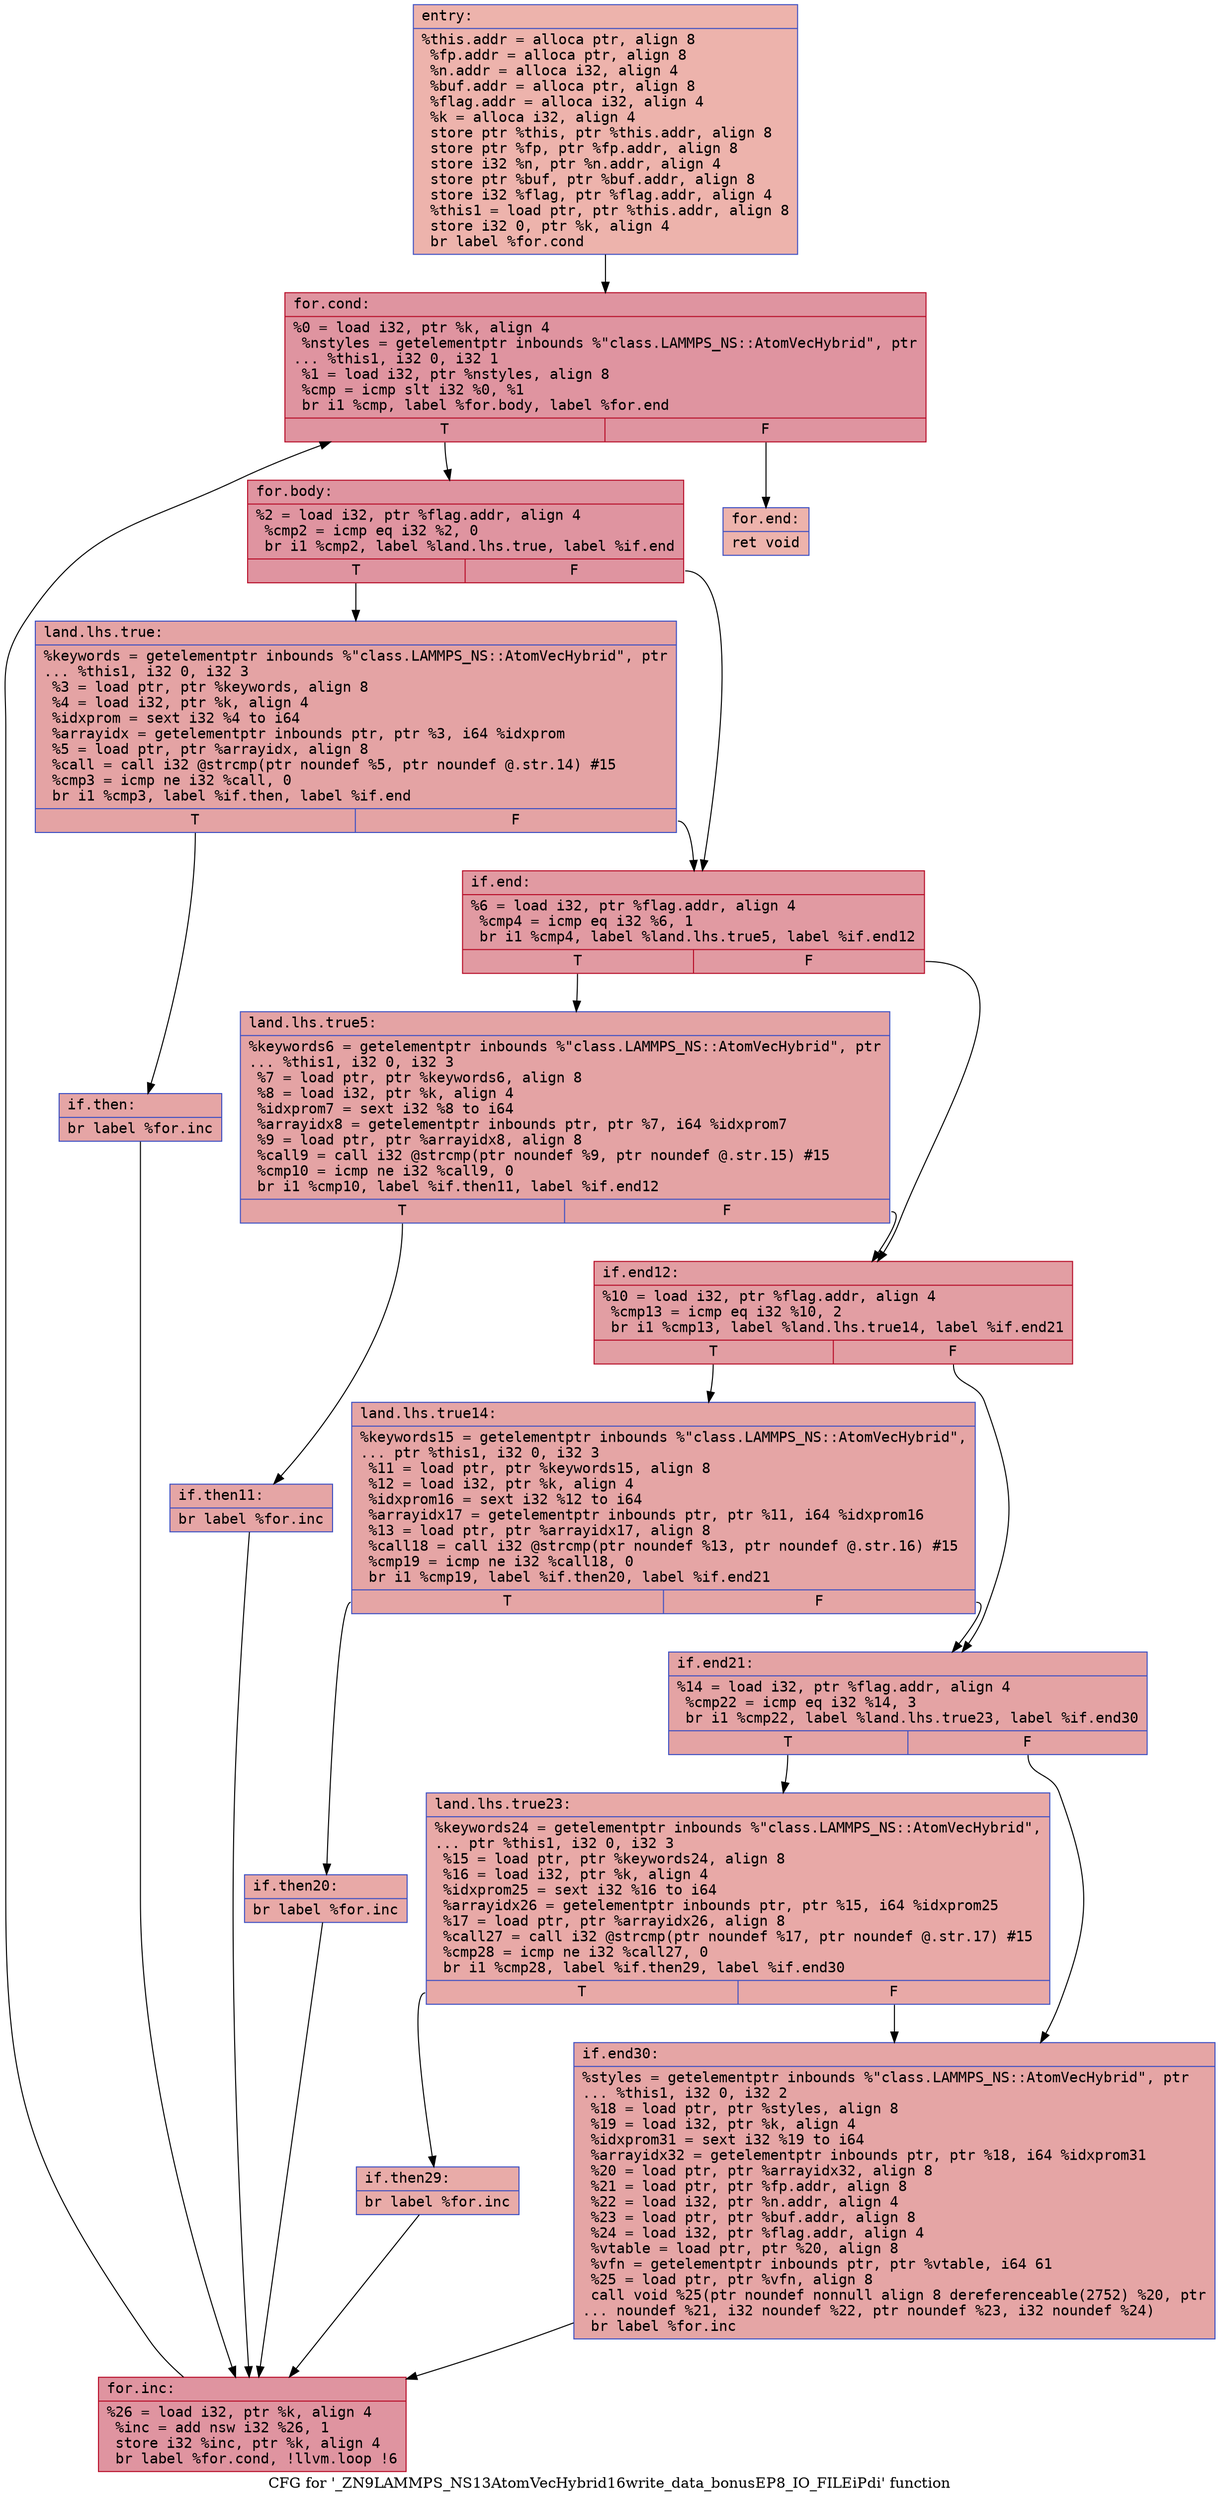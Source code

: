 digraph "CFG for '_ZN9LAMMPS_NS13AtomVecHybrid16write_data_bonusEP8_IO_FILEiPdi' function" {
	label="CFG for '_ZN9LAMMPS_NS13AtomVecHybrid16write_data_bonusEP8_IO_FILEiPdi' function";

	Node0x557e2afa4db0 [shape=record,color="#3d50c3ff", style=filled, fillcolor="#d6524470" fontname="Courier",label="{entry:\l|  %this.addr = alloca ptr, align 8\l  %fp.addr = alloca ptr, align 8\l  %n.addr = alloca i32, align 4\l  %buf.addr = alloca ptr, align 8\l  %flag.addr = alloca i32, align 4\l  %k = alloca i32, align 4\l  store ptr %this, ptr %this.addr, align 8\l  store ptr %fp, ptr %fp.addr, align 8\l  store i32 %n, ptr %n.addr, align 4\l  store ptr %buf, ptr %buf.addr, align 8\l  store i32 %flag, ptr %flag.addr, align 4\l  %this1 = load ptr, ptr %this.addr, align 8\l  store i32 0, ptr %k, align 4\l  br label %for.cond\l}"];
	Node0x557e2afa4db0 -> Node0x557e2afa4e40[tooltip="entry -> for.cond\nProbability 100.00%" ];
	Node0x557e2afa4e40 [shape=record,color="#b70d28ff", style=filled, fillcolor="#b70d2870" fontname="Courier",label="{for.cond:\l|  %0 = load i32, ptr %k, align 4\l  %nstyles = getelementptr inbounds %\"class.LAMMPS_NS::AtomVecHybrid\", ptr\l... %this1, i32 0, i32 1\l  %1 = load i32, ptr %nstyles, align 8\l  %cmp = icmp slt i32 %0, %1\l  br i1 %cmp, label %for.body, label %for.end\l|{<s0>T|<s1>F}}"];
	Node0x557e2afa4e40:s0 -> Node0x557e2afa5d20[tooltip="for.cond -> for.body\nProbability 96.88%" ];
	Node0x557e2afa4e40:s1 -> Node0x557e2afa5da0[tooltip="for.cond -> for.end\nProbability 3.12%" ];
	Node0x557e2afa5d20 [shape=record,color="#b70d28ff", style=filled, fillcolor="#b70d2870" fontname="Courier",label="{for.body:\l|  %2 = load i32, ptr %flag.addr, align 4\l  %cmp2 = icmp eq i32 %2, 0\l  br i1 %cmp2, label %land.lhs.true, label %if.end\l|{<s0>T|<s1>F}}"];
	Node0x557e2afa5d20:s0 -> Node0x557e2afa5ff0[tooltip="for.body -> land.lhs.true\nProbability 37.50%" ];
	Node0x557e2afa5d20:s1 -> Node0x557e2afa6070[tooltip="for.body -> if.end\nProbability 62.50%" ];
	Node0x557e2afa5ff0 [shape=record,color="#3d50c3ff", style=filled, fillcolor="#c32e3170" fontname="Courier",label="{land.lhs.true:\l|  %keywords = getelementptr inbounds %\"class.LAMMPS_NS::AtomVecHybrid\", ptr\l... %this1, i32 0, i32 3\l  %3 = load ptr, ptr %keywords, align 8\l  %4 = load i32, ptr %k, align 4\l  %idxprom = sext i32 %4 to i64\l  %arrayidx = getelementptr inbounds ptr, ptr %3, i64 %idxprom\l  %5 = load ptr, ptr %arrayidx, align 8\l  %call = call i32 @strcmp(ptr noundef %5, ptr noundef @.str.14) #15\l  %cmp3 = icmp ne i32 %call, 0\l  br i1 %cmp3, label %if.then, label %if.end\l|{<s0>T|<s1>F}}"];
	Node0x557e2afa5ff0:s0 -> Node0x557e2afa5840[tooltip="land.lhs.true -> if.then\nProbability 62.50%" ];
	Node0x557e2afa5ff0:s1 -> Node0x557e2afa6070[tooltip="land.lhs.true -> if.end\nProbability 37.50%" ];
	Node0x557e2afa5840 [shape=record,color="#3d50c3ff", style=filled, fillcolor="#c5333470" fontname="Courier",label="{if.then:\l|  br label %for.inc\l}"];
	Node0x557e2afa5840 -> Node0x557e2afa58b0[tooltip="if.then -> for.inc\nProbability 100.00%" ];
	Node0x557e2afa6070 [shape=record,color="#b70d28ff", style=filled, fillcolor="#bb1b2c70" fontname="Courier",label="{if.end:\l|  %6 = load i32, ptr %flag.addr, align 4\l  %cmp4 = icmp eq i32 %6, 1\l  br i1 %cmp4, label %land.lhs.true5, label %if.end12\l|{<s0>T|<s1>F}}"];
	Node0x557e2afa6070:s0 -> Node0x557e2afa6c20[tooltip="if.end -> land.lhs.true5\nProbability 50.00%" ];
	Node0x557e2afa6070:s1 -> Node0x557e2afa6ca0[tooltip="if.end -> if.end12\nProbability 50.00%" ];
	Node0x557e2afa6c20 [shape=record,color="#3d50c3ff", style=filled, fillcolor="#c32e3170" fontname="Courier",label="{land.lhs.true5:\l|  %keywords6 = getelementptr inbounds %\"class.LAMMPS_NS::AtomVecHybrid\", ptr\l... %this1, i32 0, i32 3\l  %7 = load ptr, ptr %keywords6, align 8\l  %8 = load i32, ptr %k, align 4\l  %idxprom7 = sext i32 %8 to i64\l  %arrayidx8 = getelementptr inbounds ptr, ptr %7, i64 %idxprom7\l  %9 = load ptr, ptr %arrayidx8, align 8\l  %call9 = call i32 @strcmp(ptr noundef %9, ptr noundef @.str.15) #15\l  %cmp10 = icmp ne i32 %call9, 0\l  br i1 %cmp10, label %if.then11, label %if.end12\l|{<s0>T|<s1>F}}"];
	Node0x557e2afa6c20:s0 -> Node0x557e2afa73b0[tooltip="land.lhs.true5 -> if.then11\nProbability 62.50%" ];
	Node0x557e2afa6c20:s1 -> Node0x557e2afa6ca0[tooltip="land.lhs.true5 -> if.end12\nProbability 37.50%" ];
	Node0x557e2afa73b0 [shape=record,color="#3d50c3ff", style=filled, fillcolor="#c5333470" fontname="Courier",label="{if.then11:\l|  br label %for.inc\l}"];
	Node0x557e2afa73b0 -> Node0x557e2afa58b0[tooltip="if.then11 -> for.inc\nProbability 100.00%" ];
	Node0x557e2afa6ca0 [shape=record,color="#b70d28ff", style=filled, fillcolor="#be242e70" fontname="Courier",label="{if.end12:\l|  %10 = load i32, ptr %flag.addr, align 4\l  %cmp13 = icmp eq i32 %10, 2\l  br i1 %cmp13, label %land.lhs.true14, label %if.end21\l|{<s0>T|<s1>F}}"];
	Node0x557e2afa6ca0:s0 -> Node0x557e2afa7680[tooltip="if.end12 -> land.lhs.true14\nProbability 50.00%" ];
	Node0x557e2afa6ca0:s1 -> Node0x557e2afa7700[tooltip="if.end12 -> if.end21\nProbability 50.00%" ];
	Node0x557e2afa7680 [shape=record,color="#3d50c3ff", style=filled, fillcolor="#c5333470" fontname="Courier",label="{land.lhs.true14:\l|  %keywords15 = getelementptr inbounds %\"class.LAMMPS_NS::AtomVecHybrid\",\l... ptr %this1, i32 0, i32 3\l  %11 = load ptr, ptr %keywords15, align 8\l  %12 = load i32, ptr %k, align 4\l  %idxprom16 = sext i32 %12 to i64\l  %arrayidx17 = getelementptr inbounds ptr, ptr %11, i64 %idxprom16\l  %13 = load ptr, ptr %arrayidx17, align 8\l  %call18 = call i32 @strcmp(ptr noundef %13, ptr noundef @.str.16) #15\l  %cmp19 = icmp ne i32 %call18, 0\l  br i1 %cmp19, label %if.then20, label %if.end21\l|{<s0>T|<s1>F}}"];
	Node0x557e2afa7680:s0 -> Node0x557e2afa7e10[tooltip="land.lhs.true14 -> if.then20\nProbability 62.50%" ];
	Node0x557e2afa7680:s1 -> Node0x557e2afa7700[tooltip="land.lhs.true14 -> if.end21\nProbability 37.50%" ];
	Node0x557e2afa7e10 [shape=record,color="#3d50c3ff", style=filled, fillcolor="#ca3b3770" fontname="Courier",label="{if.then20:\l|  br label %for.inc\l}"];
	Node0x557e2afa7e10 -> Node0x557e2afa58b0[tooltip="if.then20 -> for.inc\nProbability 100.00%" ];
	Node0x557e2afa7700 [shape=record,color="#3d50c3ff", style=filled, fillcolor="#c32e3170" fontname="Courier",label="{if.end21:\l|  %14 = load i32, ptr %flag.addr, align 4\l  %cmp22 = icmp eq i32 %14, 3\l  br i1 %cmp22, label %land.lhs.true23, label %if.end30\l|{<s0>T|<s1>F}}"];
	Node0x557e2afa7700:s0 -> Node0x557e2afa80e0[tooltip="if.end21 -> land.lhs.true23\nProbability 50.00%" ];
	Node0x557e2afa7700:s1 -> Node0x557e2afa8160[tooltip="if.end21 -> if.end30\nProbability 50.00%" ];
	Node0x557e2afa80e0 [shape=record,color="#3d50c3ff", style=filled, fillcolor="#ca3b3770" fontname="Courier",label="{land.lhs.true23:\l|  %keywords24 = getelementptr inbounds %\"class.LAMMPS_NS::AtomVecHybrid\",\l... ptr %this1, i32 0, i32 3\l  %15 = load ptr, ptr %keywords24, align 8\l  %16 = load i32, ptr %k, align 4\l  %idxprom25 = sext i32 %16 to i64\l  %arrayidx26 = getelementptr inbounds ptr, ptr %15, i64 %idxprom25\l  %17 = load ptr, ptr %arrayidx26, align 8\l  %call27 = call i32 @strcmp(ptr noundef %17, ptr noundef @.str.17) #15\l  %cmp28 = icmp ne i32 %call27, 0\l  br i1 %cmp28, label %if.then29, label %if.end30\l|{<s0>T|<s1>F}}"];
	Node0x557e2afa80e0:s0 -> Node0x557e2afa8b80[tooltip="land.lhs.true23 -> if.then29\nProbability 62.50%" ];
	Node0x557e2afa80e0:s1 -> Node0x557e2afa8160[tooltip="land.lhs.true23 -> if.end30\nProbability 37.50%" ];
	Node0x557e2afa8b80 [shape=record,color="#3d50c3ff", style=filled, fillcolor="#cc403a70" fontname="Courier",label="{if.then29:\l|  br label %for.inc\l}"];
	Node0x557e2afa8b80 -> Node0x557e2afa58b0[tooltip="if.then29 -> for.inc\nProbability 100.00%" ];
	Node0x557e2afa8160 [shape=record,color="#3d50c3ff", style=filled, fillcolor="#c5333470" fontname="Courier",label="{if.end30:\l|  %styles = getelementptr inbounds %\"class.LAMMPS_NS::AtomVecHybrid\", ptr\l... %this1, i32 0, i32 2\l  %18 = load ptr, ptr %styles, align 8\l  %19 = load i32, ptr %k, align 4\l  %idxprom31 = sext i32 %19 to i64\l  %arrayidx32 = getelementptr inbounds ptr, ptr %18, i64 %idxprom31\l  %20 = load ptr, ptr %arrayidx32, align 8\l  %21 = load ptr, ptr %fp.addr, align 8\l  %22 = load i32, ptr %n.addr, align 4\l  %23 = load ptr, ptr %buf.addr, align 8\l  %24 = load i32, ptr %flag.addr, align 4\l  %vtable = load ptr, ptr %20, align 8\l  %vfn = getelementptr inbounds ptr, ptr %vtable, i64 61\l  %25 = load ptr, ptr %vfn, align 8\l  call void %25(ptr noundef nonnull align 8 dereferenceable(2752) %20, ptr\l... noundef %21, i32 noundef %22, ptr noundef %23, i32 noundef %24)\l  br label %for.inc\l}"];
	Node0x557e2afa8160 -> Node0x557e2afa58b0[tooltip="if.end30 -> for.inc\nProbability 100.00%" ];
	Node0x557e2afa58b0 [shape=record,color="#b70d28ff", style=filled, fillcolor="#b70d2870" fontname="Courier",label="{for.inc:\l|  %26 = load i32, ptr %k, align 4\l  %inc = add nsw i32 %26, 1\l  store i32 %inc, ptr %k, align 4\l  br label %for.cond, !llvm.loop !6\l}"];
	Node0x557e2afa58b0 -> Node0x557e2afa4e40[tooltip="for.inc -> for.cond\nProbability 100.00%" ];
	Node0x557e2afa5da0 [shape=record,color="#3d50c3ff", style=filled, fillcolor="#d6524470" fontname="Courier",label="{for.end:\l|  ret void\l}"];
}
